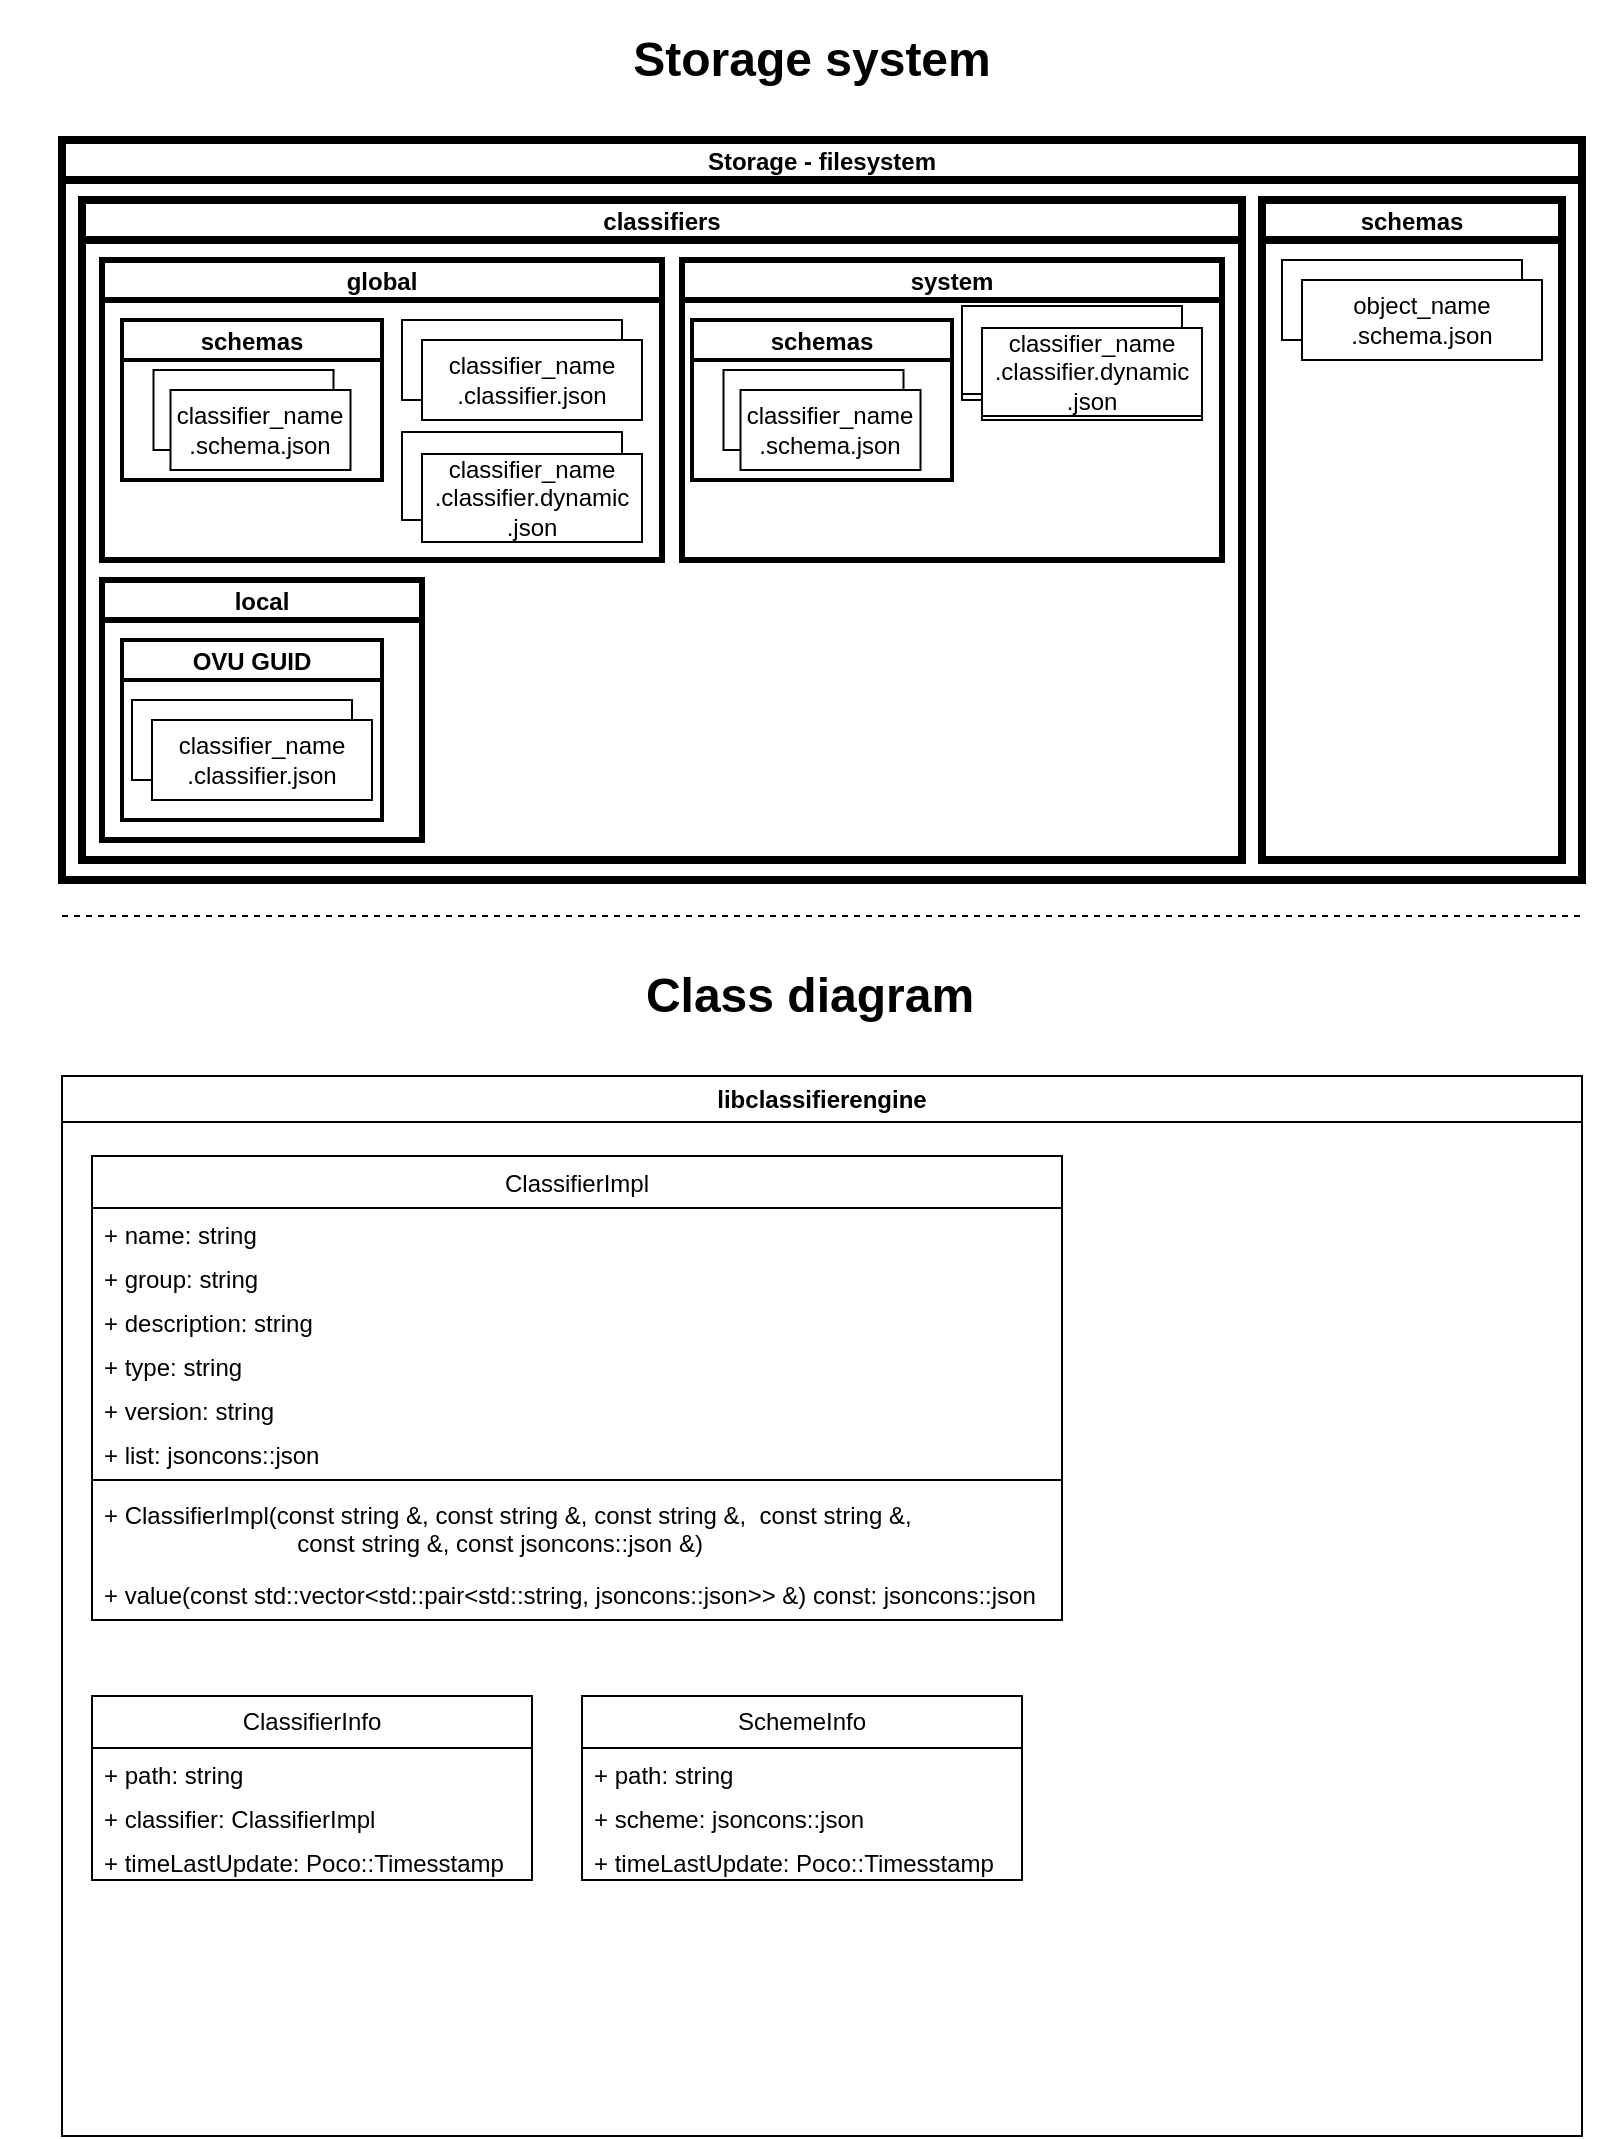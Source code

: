 <mxfile version="21.6.1" type="github">
  <diagram name="Страница 1" id="JitTd_IMZwC5bZD_vbZD">
    <mxGraphModel dx="1434" dy="747" grid="1" gridSize="10" guides="1" tooltips="1" connect="1" arrows="1" fold="1" page="1" pageScale="1" pageWidth="827" pageHeight="1169" math="0" shadow="0">
      <root>
        <mxCell id="0" />
        <mxCell id="1" parent="0" />
        <mxCell id="nBOdrs7TVnGfuyen_7ym-8" value="Storage - filesystem" style="swimlane;startSize=20;horizontal=1;containerType=tree;newEdgeStyle={&quot;edgeStyle&quot;:&quot;elbowEdgeStyle&quot;,&quot;startArrow&quot;:&quot;none&quot;,&quot;endArrow&quot;:&quot;none&quot;};strokeWidth=4;" vertex="1" parent="1">
          <mxGeometry x="40" y="92" width="760" height="370" as="geometry">
            <mxRectangle x="40" y="40" width="160" height="30" as="alternateBounds" />
          </mxGeometry>
        </mxCell>
        <mxCell id="nBOdrs7TVnGfuyen_7ym-16" value="classifiers" style="swimlane;startSize=20;horizontal=1;containerType=tree;newEdgeStyle={&quot;edgeStyle&quot;:&quot;elbowEdgeStyle&quot;,&quot;startArrow&quot;:&quot;none&quot;,&quot;endArrow&quot;:&quot;none&quot;};strokeWidth=4;" vertex="1" parent="nBOdrs7TVnGfuyen_7ym-8">
          <mxGeometry x="10" y="30" width="580" height="330" as="geometry">
            <mxRectangle x="40" y="40" width="160" height="30" as="alternateBounds" />
          </mxGeometry>
        </mxCell>
        <mxCell id="nBOdrs7TVnGfuyen_7ym-19" value="global" style="swimlane;startSize=20;horizontal=1;containerType=tree;newEdgeStyle={&quot;edgeStyle&quot;:&quot;elbowEdgeStyle&quot;,&quot;startArrow&quot;:&quot;none&quot;,&quot;endArrow&quot;:&quot;none&quot;};strokeWidth=3;" vertex="1" parent="nBOdrs7TVnGfuyen_7ym-16">
          <mxGeometry x="10" y="30" width="280" height="150" as="geometry">
            <mxRectangle x="40" y="40" width="160" height="30" as="alternateBounds" />
          </mxGeometry>
        </mxCell>
        <mxCell id="nBOdrs7TVnGfuyen_7ym-20" value="schemas" style="swimlane;startSize=20;horizontal=1;containerType=tree;newEdgeStyle={&quot;edgeStyle&quot;:&quot;elbowEdgeStyle&quot;,&quot;startArrow&quot;:&quot;none&quot;,&quot;endArrow&quot;:&quot;none&quot;};strokeWidth=2;" vertex="1" parent="nBOdrs7TVnGfuyen_7ym-19">
          <mxGeometry x="10" y="30" width="130" height="80" as="geometry">
            <mxRectangle x="10" y="30" width="160" height="30" as="alternateBounds" />
          </mxGeometry>
        </mxCell>
        <mxCell id="nBOdrs7TVnGfuyen_7ym-45" value="" style="group" vertex="1" connectable="0" parent="nBOdrs7TVnGfuyen_7ym-20">
          <mxGeometry x="15.75" y="25" width="98.5" height="50" as="geometry" />
        </mxCell>
        <mxCell id="nBOdrs7TVnGfuyen_7ym-46" value="" style="rounded=0;whiteSpace=wrap;html=1;" vertex="1" parent="nBOdrs7TVnGfuyen_7ym-45">
          <mxGeometry width="90" height="40" as="geometry" />
        </mxCell>
        <mxCell id="nBOdrs7TVnGfuyen_7ym-47" value="classifier_name&lt;br style=&quot;border-color: var(--border-color);&quot;&gt;.schema.json" style="rounded=0;whiteSpace=wrap;html=1;" vertex="1" parent="nBOdrs7TVnGfuyen_7ym-45">
          <mxGeometry x="8.5" y="10" width="90" height="40" as="geometry" />
        </mxCell>
        <mxCell id="nBOdrs7TVnGfuyen_7ym-38" value="" style="group" vertex="1" connectable="0" parent="nBOdrs7TVnGfuyen_7ym-19">
          <mxGeometry x="150" y="30" width="120" height="50" as="geometry" />
        </mxCell>
        <mxCell id="nBOdrs7TVnGfuyen_7ym-37" value="" style="rounded=0;whiteSpace=wrap;html=1;" vertex="1" parent="nBOdrs7TVnGfuyen_7ym-38">
          <mxGeometry width="110" height="40" as="geometry" />
        </mxCell>
        <mxCell id="nBOdrs7TVnGfuyen_7ym-31" value="classifier_name&lt;br&gt;.classifier.json" style="rounded=0;whiteSpace=wrap;html=1;" vertex="1" parent="nBOdrs7TVnGfuyen_7ym-38">
          <mxGeometry x="10" y="10" width="110" height="40" as="geometry" />
        </mxCell>
        <mxCell id="nBOdrs7TVnGfuyen_7ym-54" value="" style="group" vertex="1" connectable="0" parent="nBOdrs7TVnGfuyen_7ym-19">
          <mxGeometry x="150" y="90" width="120" height="55" as="geometry" />
        </mxCell>
        <mxCell id="nBOdrs7TVnGfuyen_7ym-57" value="" style="group" vertex="1" connectable="0" parent="nBOdrs7TVnGfuyen_7ym-54">
          <mxGeometry y="-4" width="120" height="55" as="geometry" />
        </mxCell>
        <mxCell id="nBOdrs7TVnGfuyen_7ym-55" value="" style="rounded=0;whiteSpace=wrap;html=1;" vertex="1" parent="nBOdrs7TVnGfuyen_7ym-57">
          <mxGeometry width="110" height="44" as="geometry" />
        </mxCell>
        <mxCell id="nBOdrs7TVnGfuyen_7ym-56" value="classifier_name&lt;br&gt;.classifier.dynamic&lt;br&gt;.json" style="rounded=0;whiteSpace=wrap;html=1;" vertex="1" parent="nBOdrs7TVnGfuyen_7ym-57">
          <mxGeometry x="10" y="11" width="110" height="44" as="geometry" />
        </mxCell>
        <mxCell id="nBOdrs7TVnGfuyen_7ym-24" value="system" style="swimlane;startSize=20;horizontal=1;containerType=tree;newEdgeStyle={&quot;edgeStyle&quot;:&quot;elbowEdgeStyle&quot;,&quot;startArrow&quot;:&quot;none&quot;,&quot;endArrow&quot;:&quot;none&quot;};strokeWidth=3;" vertex="1" parent="nBOdrs7TVnGfuyen_7ym-16">
          <mxGeometry x="300" y="30" width="270" height="150" as="geometry">
            <mxRectangle x="40" y="40" width="160" height="30" as="alternateBounds" />
          </mxGeometry>
        </mxCell>
        <mxCell id="nBOdrs7TVnGfuyen_7ym-29" value="schemas" style="swimlane;startSize=20;horizontal=1;containerType=tree;newEdgeStyle={&quot;edgeStyle&quot;:&quot;elbowEdgeStyle&quot;,&quot;startArrow&quot;:&quot;none&quot;,&quot;endArrow&quot;:&quot;none&quot;};strokeWidth=2;" vertex="1" parent="nBOdrs7TVnGfuyen_7ym-24">
          <mxGeometry x="5" y="30" width="130" height="80" as="geometry">
            <mxRectangle x="10" y="30" width="160" height="30" as="alternateBounds" />
          </mxGeometry>
        </mxCell>
        <mxCell id="nBOdrs7TVnGfuyen_7ym-43" value="" style="group" vertex="1" connectable="0" parent="nBOdrs7TVnGfuyen_7ym-29">
          <mxGeometry x="15.75" y="25" width="98.5" height="50" as="geometry" />
        </mxCell>
        <mxCell id="nBOdrs7TVnGfuyen_7ym-44" value="" style="group" vertex="1" connectable="0" parent="nBOdrs7TVnGfuyen_7ym-43">
          <mxGeometry width="98.5" height="50" as="geometry" />
        </mxCell>
        <mxCell id="nBOdrs7TVnGfuyen_7ym-25" value="" style="rounded=0;whiteSpace=wrap;html=1;" vertex="1" parent="nBOdrs7TVnGfuyen_7ym-44">
          <mxGeometry width="90" height="40" as="geometry" />
        </mxCell>
        <mxCell id="nBOdrs7TVnGfuyen_7ym-42" value="classifier_name&lt;br style=&quot;border-color: var(--border-color);&quot;&gt;.schema.json" style="rounded=0;whiteSpace=wrap;html=1;" vertex="1" parent="nBOdrs7TVnGfuyen_7ym-44">
          <mxGeometry x="8.5" y="10" width="90" height="40" as="geometry" />
        </mxCell>
        <mxCell id="nBOdrs7TVnGfuyen_7ym-39" value="" style="group" vertex="1" connectable="0" parent="nBOdrs7TVnGfuyen_7ym-24">
          <mxGeometry x="140" y="30" width="120" height="50" as="geometry" />
        </mxCell>
        <mxCell id="nBOdrs7TVnGfuyen_7ym-40" value="" style="rounded=0;whiteSpace=wrap;html=1;" vertex="1" parent="nBOdrs7TVnGfuyen_7ym-39">
          <mxGeometry width="110" height="40" as="geometry" />
        </mxCell>
        <mxCell id="nBOdrs7TVnGfuyen_7ym-41" value="classifier_name&lt;br&gt;.classifier.json" style="rounded=0;whiteSpace=wrap;html=1;" vertex="1" parent="nBOdrs7TVnGfuyen_7ym-39">
          <mxGeometry x="10" y="10" width="110" height="40" as="geometry" />
        </mxCell>
        <mxCell id="nBOdrs7TVnGfuyen_7ym-21" value="local" style="swimlane;startSize=20;horizontal=1;containerType=tree;newEdgeStyle={&quot;edgeStyle&quot;:&quot;elbowEdgeStyle&quot;,&quot;startArrow&quot;:&quot;none&quot;,&quot;endArrow&quot;:&quot;none&quot;};strokeWidth=3;" vertex="1" parent="nBOdrs7TVnGfuyen_7ym-16">
          <mxGeometry x="10" y="190" width="160" height="130" as="geometry">
            <mxRectangle x="40" y="40" width="160" height="30" as="alternateBounds" />
          </mxGeometry>
        </mxCell>
        <mxCell id="nBOdrs7TVnGfuyen_7ym-33" value="OVU GUID" style="swimlane;startSize=20;horizontal=1;containerType=tree;newEdgeStyle={&quot;edgeStyle&quot;:&quot;elbowEdgeStyle&quot;,&quot;startArrow&quot;:&quot;none&quot;,&quot;endArrow&quot;:&quot;none&quot;};strokeWidth=2;" vertex="1" parent="nBOdrs7TVnGfuyen_7ym-21">
          <mxGeometry x="10" y="30" width="130" height="90" as="geometry">
            <mxRectangle x="10" y="30" width="160" height="30" as="alternateBounds" />
          </mxGeometry>
        </mxCell>
        <mxCell id="nBOdrs7TVnGfuyen_7ym-48" value="" style="group" vertex="1" connectable="0" parent="nBOdrs7TVnGfuyen_7ym-33">
          <mxGeometry x="5" y="30" width="120" height="50" as="geometry" />
        </mxCell>
        <mxCell id="nBOdrs7TVnGfuyen_7ym-49" value="" style="rounded=0;whiteSpace=wrap;html=1;" vertex="1" parent="nBOdrs7TVnGfuyen_7ym-48">
          <mxGeometry width="110" height="40" as="geometry" />
        </mxCell>
        <mxCell id="nBOdrs7TVnGfuyen_7ym-50" value="classifier_name&lt;br&gt;.classifier.json" style="rounded=0;whiteSpace=wrap;html=1;" vertex="1" parent="nBOdrs7TVnGfuyen_7ym-48">
          <mxGeometry x="10" y="10" width="110" height="40" as="geometry" />
        </mxCell>
        <mxCell id="nBOdrs7TVnGfuyen_7ym-22" value="schemas" style="swimlane;startSize=20;horizontal=1;containerType=tree;newEdgeStyle={&quot;edgeStyle&quot;:&quot;elbowEdgeStyle&quot;,&quot;startArrow&quot;:&quot;none&quot;,&quot;endArrow&quot;:&quot;none&quot;};strokeWidth=4;" vertex="1" parent="nBOdrs7TVnGfuyen_7ym-8">
          <mxGeometry x="600" y="30" width="150" height="330" as="geometry">
            <mxRectangle x="40" y="40" width="160" height="30" as="alternateBounds" />
          </mxGeometry>
        </mxCell>
        <mxCell id="nBOdrs7TVnGfuyen_7ym-35" value="" style="rounded=0;whiteSpace=wrap;html=1;" vertex="1" parent="nBOdrs7TVnGfuyen_7ym-22">
          <mxGeometry x="10" y="30" width="120" height="40" as="geometry" />
        </mxCell>
        <mxCell id="nBOdrs7TVnGfuyen_7ym-36" value="object_name&lt;br&gt;.schema.json" style="rounded=0;whiteSpace=wrap;html=1;" vertex="1" parent="nBOdrs7TVnGfuyen_7ym-22">
          <mxGeometry x="20" y="40" width="120" height="40" as="geometry" />
        </mxCell>
        <mxCell id="nBOdrs7TVnGfuyen_7ym-51" value="" style="group" vertex="1" connectable="0" parent="1">
          <mxGeometry x="490" y="175" width="120" height="55" as="geometry" />
        </mxCell>
        <mxCell id="nBOdrs7TVnGfuyen_7ym-52" value="" style="rounded=0;whiteSpace=wrap;html=1;" vertex="1" parent="nBOdrs7TVnGfuyen_7ym-51">
          <mxGeometry width="110" height="44" as="geometry" />
        </mxCell>
        <mxCell id="nBOdrs7TVnGfuyen_7ym-53" value="classifier_name&lt;br&gt;.classifier.dynamic&lt;br&gt;.json" style="rounded=0;whiteSpace=wrap;html=1;" vertex="1" parent="nBOdrs7TVnGfuyen_7ym-51">
          <mxGeometry x="10" y="11" width="110" height="44" as="geometry" />
        </mxCell>
        <mxCell id="nBOdrs7TVnGfuyen_7ym-58" value="" style="endArrow=none;dashed=1;html=1;rounded=0;" edge="1" parent="1">
          <mxGeometry width="50" height="50" relative="1" as="geometry">
            <mxPoint x="40" y="480" as="sourcePoint" />
            <mxPoint x="800" y="480" as="targetPoint" />
          </mxGeometry>
        </mxCell>
        <mxCell id="nBOdrs7TVnGfuyen_7ym-59" value="&lt;h1&gt;Storage system&lt;/h1&gt;" style="text;html=1;strokeColor=none;fillColor=none;spacing=5;spacingTop=-20;whiteSpace=wrap;overflow=hidden;rounded=0;align=center;" vertex="1" parent="1">
          <mxGeometry x="10" y="32" width="810" height="40" as="geometry" />
        </mxCell>
        <mxCell id="nBOdrs7TVnGfuyen_7ym-60" value="&lt;h1&gt;Class diagram&lt;/h1&gt;" style="text;html=1;strokeColor=none;fillColor=none;spacing=5;spacingTop=-20;whiteSpace=wrap;overflow=hidden;rounded=0;align=center;" vertex="1" parent="1">
          <mxGeometry x="9" y="500" width="810" height="40" as="geometry" />
        </mxCell>
        <mxCell id="nBOdrs7TVnGfuyen_7ym-61" value="libclassifierengine" style="swimlane;whiteSpace=wrap;html=1;" vertex="1" parent="1">
          <mxGeometry x="40" y="560" width="760" height="530" as="geometry" />
        </mxCell>
        <mxCell id="nBOdrs7TVnGfuyen_7ym-67" value="&lt;span style=&quot;font-weight: normal;&quot;&gt;ClassifierImpl&lt;/span&gt;" style="swimlane;fontStyle=1;align=center;verticalAlign=top;childLayout=stackLayout;horizontal=1;startSize=26;horizontalStack=0;resizeParent=1;resizeParentMax=0;resizeLast=0;collapsible=1;marginBottom=0;whiteSpace=wrap;html=1;" vertex="1" parent="nBOdrs7TVnGfuyen_7ym-61">
          <mxGeometry x="15" y="40" width="485" height="232" as="geometry" />
        </mxCell>
        <mxCell id="nBOdrs7TVnGfuyen_7ym-68" value="+ name: string" style="text;strokeColor=none;fillColor=none;align=left;verticalAlign=top;spacingLeft=4;spacingRight=4;overflow=hidden;rotatable=0;points=[[0,0.5],[1,0.5]];portConstraint=eastwest;whiteSpace=wrap;html=1;" vertex="1" parent="nBOdrs7TVnGfuyen_7ym-67">
          <mxGeometry y="26" width="485" height="22" as="geometry" />
        </mxCell>
        <mxCell id="nBOdrs7TVnGfuyen_7ym-73" value="+ group: string" style="text;strokeColor=none;fillColor=none;align=left;verticalAlign=top;spacingLeft=4;spacingRight=4;overflow=hidden;rotatable=0;points=[[0,0.5],[1,0.5]];portConstraint=eastwest;whiteSpace=wrap;html=1;" vertex="1" parent="nBOdrs7TVnGfuyen_7ym-67">
          <mxGeometry y="48" width="485" height="22" as="geometry" />
        </mxCell>
        <mxCell id="nBOdrs7TVnGfuyen_7ym-72" value="+ description: string" style="text;strokeColor=none;fillColor=none;align=left;verticalAlign=top;spacingLeft=4;spacingRight=4;overflow=hidden;rotatable=0;points=[[0,0.5],[1,0.5]];portConstraint=eastwest;whiteSpace=wrap;html=1;" vertex="1" parent="nBOdrs7TVnGfuyen_7ym-67">
          <mxGeometry y="70" width="485" height="22" as="geometry" />
        </mxCell>
        <mxCell id="nBOdrs7TVnGfuyen_7ym-74" value="+ type: string" style="text;strokeColor=none;fillColor=none;align=left;verticalAlign=top;spacingLeft=4;spacingRight=4;overflow=hidden;rotatable=0;points=[[0,0.5],[1,0.5]];portConstraint=eastwest;whiteSpace=wrap;html=1;" vertex="1" parent="nBOdrs7TVnGfuyen_7ym-67">
          <mxGeometry y="92" width="485" height="22" as="geometry" />
        </mxCell>
        <mxCell id="nBOdrs7TVnGfuyen_7ym-75" value="+ version: string" style="text;strokeColor=none;fillColor=none;align=left;verticalAlign=top;spacingLeft=4;spacingRight=4;overflow=hidden;rotatable=0;points=[[0,0.5],[1,0.5]];portConstraint=eastwest;whiteSpace=wrap;html=1;" vertex="1" parent="nBOdrs7TVnGfuyen_7ym-67">
          <mxGeometry y="114" width="485" height="22" as="geometry" />
        </mxCell>
        <mxCell id="nBOdrs7TVnGfuyen_7ym-71" value="+ list: jsoncons::json" style="text;strokeColor=none;fillColor=none;align=left;verticalAlign=top;spacingLeft=4;spacingRight=4;overflow=hidden;rotatable=0;points=[[0,0.5],[1,0.5]];portConstraint=eastwest;whiteSpace=wrap;html=1;" vertex="1" parent="nBOdrs7TVnGfuyen_7ym-67">
          <mxGeometry y="136" width="485" height="22" as="geometry" />
        </mxCell>
        <mxCell id="nBOdrs7TVnGfuyen_7ym-69" value="" style="line;strokeWidth=1;fillColor=none;align=left;verticalAlign=middle;spacingTop=-1;spacingLeft=3;spacingRight=3;rotatable=0;labelPosition=right;points=[];portConstraint=eastwest;strokeColor=inherit;" vertex="1" parent="nBOdrs7TVnGfuyen_7ym-67">
          <mxGeometry y="158" width="485" height="8" as="geometry" />
        </mxCell>
        <mxCell id="nBOdrs7TVnGfuyen_7ym-77" value="+&amp;nbsp;ClassifierImpl(const string &amp;amp;, const string &amp;amp;, const string &amp;amp;,&lt;span style=&quot;background-color: initial;&quot;&gt;&amp;nbsp; const string &amp;amp;, &lt;span style=&quot;white-space: pre;&quot;&gt;&#x9;&lt;/span&gt;&lt;span style=&quot;white-space: pre;&quot;&gt;&#x9;&lt;/span&gt;&lt;span style=&quot;white-space: pre;&quot;&gt;&#x9;&lt;/span&gt;&amp;nbsp; &amp;nbsp; &amp;nbsp;const string &amp;amp;, const jsoncons::json &amp;amp;)&amp;nbsp;&lt;/span&gt;" style="text;strokeColor=none;fillColor=none;align=left;verticalAlign=top;spacingLeft=4;spacingRight=4;overflow=hidden;rotatable=0;points=[[0,0.5],[1,0.5]];portConstraint=eastwest;whiteSpace=wrap;html=1;" vertex="1" parent="nBOdrs7TVnGfuyen_7ym-67">
          <mxGeometry y="166" width="485" height="40" as="geometry" />
        </mxCell>
        <mxCell id="nBOdrs7TVnGfuyen_7ym-70" value="+&amp;nbsp;value(const std::vector&amp;lt;std::pair&amp;lt;std::string, jsoncons::json&amp;gt;&amp;gt; &amp;amp;) const: jsoncons::json" style="text;strokeColor=none;fillColor=none;align=left;verticalAlign=top;spacingLeft=4;spacingRight=4;overflow=hidden;rotatable=0;points=[[0,0.5],[1,0.5]];portConstraint=eastwest;whiteSpace=wrap;html=1;" vertex="1" parent="nBOdrs7TVnGfuyen_7ym-67">
          <mxGeometry y="206" width="485" height="26" as="geometry" />
        </mxCell>
        <mxCell id="nBOdrs7TVnGfuyen_7ym-62" value="ClassifierInfo" style="swimlane;fontStyle=0;childLayout=stackLayout;horizontal=1;startSize=26;fillColor=none;horizontalStack=0;resizeParent=1;resizeParentMax=0;resizeLast=0;collapsible=1;marginBottom=0;whiteSpace=wrap;html=1;" vertex="1" parent="nBOdrs7TVnGfuyen_7ym-61">
          <mxGeometry x="15" y="310" width="220" height="92" as="geometry" />
        </mxCell>
        <mxCell id="nBOdrs7TVnGfuyen_7ym-63" value="+ path: string" style="text;strokeColor=none;fillColor=none;align=left;verticalAlign=top;spacingLeft=4;spacingRight=4;overflow=hidden;rotatable=0;points=[[0,0.5],[1,0.5]];portConstraint=eastwest;whiteSpace=wrap;html=1;" vertex="1" parent="nBOdrs7TVnGfuyen_7ym-62">
          <mxGeometry y="26" width="220" height="22" as="geometry" />
        </mxCell>
        <mxCell id="nBOdrs7TVnGfuyen_7ym-64" value="+ classifier:&amp;nbsp;ClassifierImpl" style="text;strokeColor=none;fillColor=none;align=left;verticalAlign=top;spacingLeft=4;spacingRight=4;overflow=hidden;rotatable=0;points=[[0,0.5],[1,0.5]];portConstraint=eastwest;whiteSpace=wrap;html=1;" vertex="1" parent="nBOdrs7TVnGfuyen_7ym-62">
          <mxGeometry y="48" width="220" height="22" as="geometry" />
        </mxCell>
        <mxCell id="nBOdrs7TVnGfuyen_7ym-65" value="+ timeLastUpdate: Poco::Timesstamp" style="text;strokeColor=none;fillColor=none;align=left;verticalAlign=top;spacingLeft=4;spacingRight=4;overflow=hidden;rotatable=0;points=[[0,0.5],[1,0.5]];portConstraint=eastwest;whiteSpace=wrap;html=1;" vertex="1" parent="nBOdrs7TVnGfuyen_7ym-62">
          <mxGeometry y="70" width="220" height="22" as="geometry" />
        </mxCell>
        <mxCell id="nBOdrs7TVnGfuyen_7ym-78" value="SchemeInfo" style="swimlane;fontStyle=0;childLayout=stackLayout;horizontal=1;startSize=26;fillColor=none;horizontalStack=0;resizeParent=1;resizeParentMax=0;resizeLast=0;collapsible=1;marginBottom=0;whiteSpace=wrap;html=1;" vertex="1" parent="nBOdrs7TVnGfuyen_7ym-61">
          <mxGeometry x="260" y="310" width="220" height="92" as="geometry" />
        </mxCell>
        <mxCell id="nBOdrs7TVnGfuyen_7ym-79" value="+ path: string" style="text;strokeColor=none;fillColor=none;align=left;verticalAlign=top;spacingLeft=4;spacingRight=4;overflow=hidden;rotatable=0;points=[[0,0.5],[1,0.5]];portConstraint=eastwest;whiteSpace=wrap;html=1;" vertex="1" parent="nBOdrs7TVnGfuyen_7ym-78">
          <mxGeometry y="26" width="220" height="22" as="geometry" />
        </mxCell>
        <mxCell id="nBOdrs7TVnGfuyen_7ym-80" value="+ scheme: jsoncons::json" style="text;strokeColor=none;fillColor=none;align=left;verticalAlign=top;spacingLeft=4;spacingRight=4;overflow=hidden;rotatable=0;points=[[0,0.5],[1,0.5]];portConstraint=eastwest;whiteSpace=wrap;html=1;" vertex="1" parent="nBOdrs7TVnGfuyen_7ym-78">
          <mxGeometry y="48" width="220" height="22" as="geometry" />
        </mxCell>
        <mxCell id="nBOdrs7TVnGfuyen_7ym-81" value="+ timeLastUpdate: Poco::Timesstamp" style="text;strokeColor=none;fillColor=none;align=left;verticalAlign=top;spacingLeft=4;spacingRight=4;overflow=hidden;rotatable=0;points=[[0,0.5],[1,0.5]];portConstraint=eastwest;whiteSpace=wrap;html=1;" vertex="1" parent="nBOdrs7TVnGfuyen_7ym-78">
          <mxGeometry y="70" width="220" height="22" as="geometry" />
        </mxCell>
      </root>
    </mxGraphModel>
  </diagram>
</mxfile>
